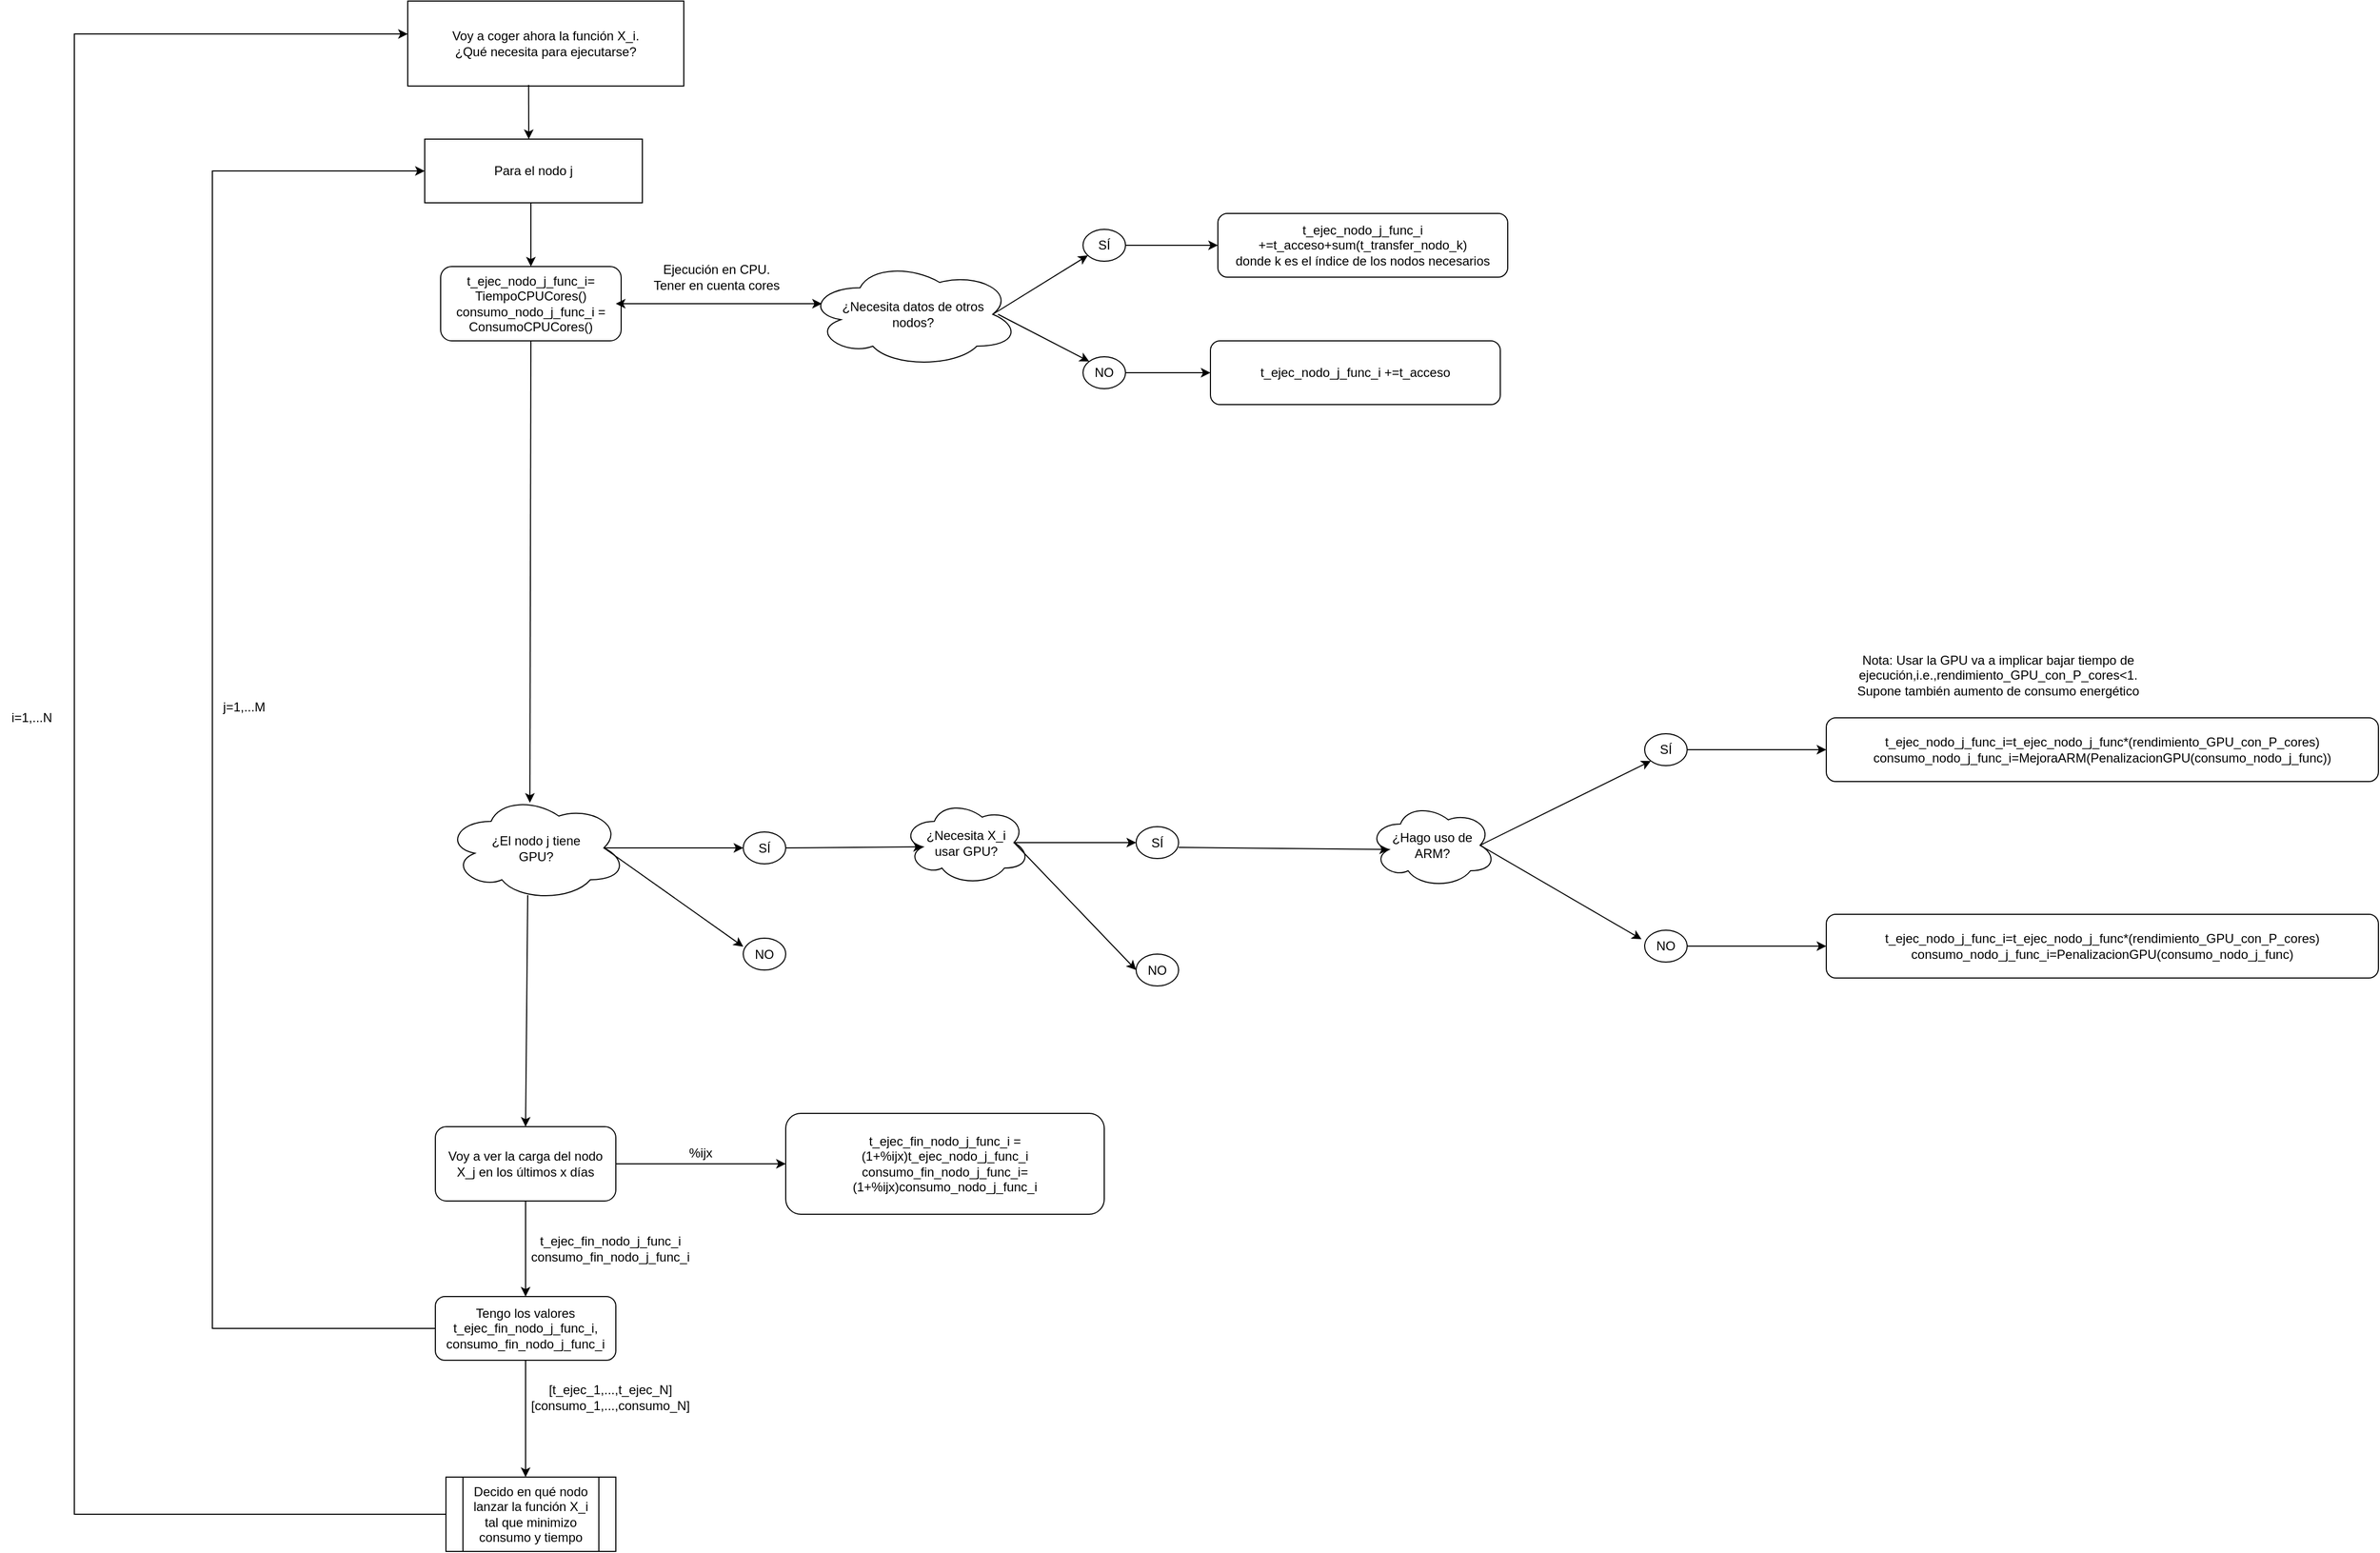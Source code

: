<mxfile version="21.2.3" type="device">
  <diagram name="Página-1" id="WCDleV6zMMcLqJlla_5E">
    <mxGraphModel dx="2187" dy="1964" grid="1" gridSize="10" guides="1" tooltips="1" connect="1" arrows="1" fold="1" page="1" pageScale="1" pageWidth="827" pageHeight="1169" math="0" shadow="0">
      <root>
        <mxCell id="0" />
        <mxCell id="1" parent="0" />
        <mxCell id="J7J2-nn8t5R3lg8hwhU8-1" value="&lt;div&gt;Voy a coger ahora la función X_i.&lt;/div&gt;&lt;div&gt;¿Qué necesita para ejecutarse?&lt;br&gt;&lt;/div&gt;" style="rounded=0;whiteSpace=wrap;html=1;" vertex="1" parent="1">
          <mxGeometry x="284" y="-230" width="260" height="80" as="geometry" />
        </mxCell>
        <mxCell id="J7J2-nn8t5R3lg8hwhU8-2" value="&lt;div&gt;¿Necesita datos de otros&lt;/div&gt;&lt;div&gt;nodos?&lt;br&gt;&lt;/div&gt;" style="ellipse;shape=cloud;whiteSpace=wrap;html=1;" vertex="1" parent="1">
          <mxGeometry x="660" y="15" width="200" height="100" as="geometry" />
        </mxCell>
        <mxCell id="J7J2-nn8t5R3lg8hwhU8-3" value="&lt;div&gt;¿El nodo j tiene &lt;br&gt;&lt;/div&gt;&lt;div&gt;GPU?&lt;br&gt;&lt;/div&gt;" style="ellipse;shape=cloud;whiteSpace=wrap;html=1;" vertex="1" parent="1">
          <mxGeometry x="320" y="517.5" width="170" height="100" as="geometry" />
        </mxCell>
        <mxCell id="J7J2-nn8t5R3lg8hwhU8-5" value="&lt;div&gt;Voy a ver la carga del nodo&lt;/div&gt;&lt;div&gt;X_j en los últimos x días&lt;br&gt;&lt;/div&gt;" style="rounded=1;whiteSpace=wrap;html=1;" vertex="1" parent="1">
          <mxGeometry x="310" y="830" width="170" height="70" as="geometry" />
        </mxCell>
        <mxCell id="J7J2-nn8t5R3lg8hwhU8-7" value="&lt;div&gt;t_ejec_nodo_j_func_i= TiempoCPUCores()&lt;/div&gt;&lt;div&gt;consumo_nodo_j_func_i = ConsumoCPUCores()&lt;br&gt;&lt;/div&gt;" style="rounded=1;whiteSpace=wrap;html=1;" vertex="1" parent="1">
          <mxGeometry x="315" y="20" width="170" height="70" as="geometry" />
        </mxCell>
        <mxCell id="J7J2-nn8t5R3lg8hwhU8-8" value="SÍ" style="ellipse;whiteSpace=wrap;html=1;" vertex="1" parent="1">
          <mxGeometry x="920" y="-15" width="40" height="30" as="geometry" />
        </mxCell>
        <mxCell id="J7J2-nn8t5R3lg8hwhU8-9" value="NO" style="ellipse;whiteSpace=wrap;html=1;" vertex="1" parent="1">
          <mxGeometry x="920" y="105" width="40" height="30" as="geometry" />
        </mxCell>
        <mxCell id="J7J2-nn8t5R3lg8hwhU8-12" value="&lt;div&gt;¿Hago uso de&lt;/div&gt;&lt;div&gt;ARM?&lt;br&gt;&lt;/div&gt;" style="ellipse;shape=cloud;whiteSpace=wrap;html=1;" vertex="1" parent="1">
          <mxGeometry x="1188.96" y="525" width="120" height="80" as="geometry" />
        </mxCell>
        <mxCell id="J7J2-nn8t5R3lg8hwhU8-13" value="SÍ" style="ellipse;whiteSpace=wrap;html=1;" vertex="1" parent="1">
          <mxGeometry x="1448.96" y="460" width="40" height="30" as="geometry" />
        </mxCell>
        <mxCell id="J7J2-nn8t5R3lg8hwhU8-14" value="NO" style="ellipse;whiteSpace=wrap;html=1;" vertex="1" parent="1">
          <mxGeometry x="1448.96" y="645" width="40" height="30" as="geometry" />
        </mxCell>
        <mxCell id="J7J2-nn8t5R3lg8hwhU8-18" value="&lt;div&gt;t_ejec_fin_nodo_j_func_i =(1+%ijx)t_ejec_nodo_j_func_i&lt;/div&gt;&lt;div&gt;consumo_fin_nodo_j_func_i=(1+%ijx)consumo_nodo_j_func_i&lt;br&gt;&lt;/div&gt;" style="rounded=1;whiteSpace=wrap;html=1;" vertex="1" parent="1">
          <mxGeometry x="640" y="817.5" width="300" height="95" as="geometry" />
        </mxCell>
        <mxCell id="J7J2-nn8t5R3lg8hwhU8-19" value="" style="endArrow=classic;html=1;rounded=0;exitX=1;exitY=0.5;exitDx=0;exitDy=0;entryX=0;entryY=0.5;entryDx=0;entryDy=0;" edge="1" parent="1" source="J7J2-nn8t5R3lg8hwhU8-5" target="J7J2-nn8t5R3lg8hwhU8-18">
          <mxGeometry width="50" height="50" relative="1" as="geometry">
            <mxPoint x="550" y="680" as="sourcePoint" />
            <mxPoint x="600" y="630" as="targetPoint" />
          </mxGeometry>
        </mxCell>
        <mxCell id="J7J2-nn8t5R3lg8hwhU8-20" value="%ijx" style="text;html=1;strokeColor=none;fillColor=none;align=center;verticalAlign=middle;whiteSpace=wrap;rounded=0;" vertex="1" parent="1">
          <mxGeometry x="530" y="840" width="60" height="30" as="geometry" />
        </mxCell>
        <mxCell id="J7J2-nn8t5R3lg8hwhU8-21" value="&lt;div&gt;Tengo los valores t_ejec_fin_nodo_j_func_i,&lt;/div&gt;&lt;div&gt;consumo_fin_nodo_j_func_i&lt;br&gt;&lt;/div&gt;" style="rounded=1;whiteSpace=wrap;html=1;" vertex="1" parent="1">
          <mxGeometry x="310" y="990" width="170" height="60" as="geometry" />
        </mxCell>
        <mxCell id="J7J2-nn8t5R3lg8hwhU8-22" value="Para el nodo j" style="rounded=0;whiteSpace=wrap;html=1;" vertex="1" parent="1">
          <mxGeometry x="300" y="-100" width="205" height="60" as="geometry" />
        </mxCell>
        <mxCell id="J7J2-nn8t5R3lg8hwhU8-24" value="SÍ" style="ellipse;whiteSpace=wrap;html=1;" vertex="1" parent="1">
          <mxGeometry x="600" y="552.5" width="40" height="30" as="geometry" />
        </mxCell>
        <mxCell id="J7J2-nn8t5R3lg8hwhU8-25" value="NO" style="ellipse;whiteSpace=wrap;html=1;" vertex="1" parent="1">
          <mxGeometry x="600" y="652.5" width="40" height="30" as="geometry" />
        </mxCell>
        <mxCell id="J7J2-nn8t5R3lg8hwhU8-26" value="&lt;div&gt;¿Necesita X_i&lt;/div&gt;&lt;div&gt;usar GPU?&lt;br&gt;&lt;/div&gt;" style="ellipse;shape=cloud;whiteSpace=wrap;html=1;" vertex="1" parent="1">
          <mxGeometry x="750" y="522.5" width="120" height="80" as="geometry" />
        </mxCell>
        <mxCell id="J7J2-nn8t5R3lg8hwhU8-27" value="SÍ" style="ellipse;whiteSpace=wrap;html=1;" vertex="1" parent="1">
          <mxGeometry x="970" y="547.5" width="40" height="30" as="geometry" />
        </mxCell>
        <mxCell id="J7J2-nn8t5R3lg8hwhU8-29" value="NO" style="ellipse;whiteSpace=wrap;html=1;" vertex="1" parent="1">
          <mxGeometry x="970" y="667.5" width="40" height="30" as="geometry" />
        </mxCell>
        <mxCell id="J7J2-nn8t5R3lg8hwhU8-30" value="" style="endArrow=classic;html=1;rounded=0;exitX=0;exitY=0.5;exitDx=0;exitDy=0;entryX=0;entryY=0.5;entryDx=0;entryDy=0;" edge="1" parent="1" source="J7J2-nn8t5R3lg8hwhU8-21" target="J7J2-nn8t5R3lg8hwhU8-22">
          <mxGeometry width="50" height="50" relative="1" as="geometry">
            <mxPoint x="420" y="730" as="sourcePoint" />
            <mxPoint x="470" y="680" as="targetPoint" />
            <Array as="points">
              <mxPoint x="100" y="1020" />
              <mxPoint x="100" y="-70" />
            </Array>
          </mxGeometry>
        </mxCell>
        <mxCell id="J7J2-nn8t5R3lg8hwhU8-31" value="j=1,...M" style="text;html=1;strokeColor=none;fillColor=none;align=center;verticalAlign=middle;whiteSpace=wrap;rounded=0;" vertex="1" parent="1">
          <mxGeometry x="100" y="420" width="60" height="30" as="geometry" />
        </mxCell>
        <mxCell id="J7J2-nn8t5R3lg8hwhU8-34" value="&lt;div&gt;Decido en qué nodo&lt;/div&gt;&lt;div&gt;lanzar la función X_i&lt;/div&gt;&lt;div&gt;tal que minimizo&lt;/div&gt;&lt;div&gt;consumo y tiempo&lt;br&gt;&lt;/div&gt;" style="shape=process;whiteSpace=wrap;html=1;backgroundOutline=1;" vertex="1" parent="1">
          <mxGeometry x="320" y="1160" width="160" height="70" as="geometry" />
        </mxCell>
        <mxCell id="J7J2-nn8t5R3lg8hwhU8-35" value="" style="endArrow=classic;html=1;rounded=0;exitX=0.5;exitY=1;exitDx=0;exitDy=0;" edge="1" parent="1" source="J7J2-nn8t5R3lg8hwhU8-21">
          <mxGeometry width="50" height="50" relative="1" as="geometry">
            <mxPoint x="420" y="1010" as="sourcePoint" />
            <mxPoint x="395" y="1160" as="targetPoint" />
          </mxGeometry>
        </mxCell>
        <mxCell id="J7J2-nn8t5R3lg8hwhU8-36" value="&lt;div&gt;[t_ejec_1,...,t_ejec_N]&lt;/div&gt;&lt;div&gt;[consumo_1,...,consumo_N]&lt;br&gt;&lt;/div&gt;" style="text;html=1;strokeColor=none;fillColor=none;align=center;verticalAlign=middle;whiteSpace=wrap;rounded=0;" vertex="1" parent="1">
          <mxGeometry x="445" y="1070" width="60" height="30" as="geometry" />
        </mxCell>
        <mxCell id="J7J2-nn8t5R3lg8hwhU8-37" value="" style="endArrow=classic;html=1;rounded=0;exitX=0;exitY=0.5;exitDx=0;exitDy=0;entryX=0;entryY=0.388;entryDx=0;entryDy=0;entryPerimeter=0;" edge="1" parent="1" source="J7J2-nn8t5R3lg8hwhU8-34" target="J7J2-nn8t5R3lg8hwhU8-1">
          <mxGeometry width="50" height="50" relative="1" as="geometry">
            <mxPoint x="420" y="1010" as="sourcePoint" />
            <mxPoint x="470" y="960" as="targetPoint" />
            <Array as="points">
              <mxPoint x="-30" y="1195" />
              <mxPoint x="-30" y="-199" />
            </Array>
          </mxGeometry>
        </mxCell>
        <mxCell id="J7J2-nn8t5R3lg8hwhU8-38" value="i=1,...N" style="text;html=1;strokeColor=none;fillColor=none;align=center;verticalAlign=middle;whiteSpace=wrap;rounded=0;" vertex="1" parent="1">
          <mxGeometry x="-100" y="430" width="60" height="30" as="geometry" />
        </mxCell>
        <mxCell id="J7J2-nn8t5R3lg8hwhU8-39" value="" style="endArrow=classic;html=1;rounded=0;exitX=0.936;exitY=0.578;exitDx=0;exitDy=0;exitPerimeter=0;entryX=0.16;entryY=0.55;entryDx=0;entryDy=0;entryPerimeter=0;" edge="1" parent="1" target="J7J2-nn8t5R3lg8hwhU8-12">
          <mxGeometry width="50" height="50" relative="1" as="geometry">
            <mxPoint x="1010" y="567.02" as="sourcePoint" />
            <mxPoint x="918.96" y="440" as="targetPoint" />
          </mxGeometry>
        </mxCell>
        <mxCell id="J7J2-nn8t5R3lg8hwhU8-40" value="" style="endArrow=classic;html=1;rounded=0;exitX=0.5;exitY=1;exitDx=0;exitDy=0;entryX=0.5;entryY=0;entryDx=0;entryDy=0;" edge="1" parent="1" source="J7J2-nn8t5R3lg8hwhU8-5" target="J7J2-nn8t5R3lg8hwhU8-21">
          <mxGeometry width="50" height="50" relative="1" as="geometry">
            <mxPoint x="720" y="900" as="sourcePoint" />
            <mxPoint x="770" y="850" as="targetPoint" />
          </mxGeometry>
        </mxCell>
        <mxCell id="J7J2-nn8t5R3lg8hwhU8-41" value="&lt;div&gt;t_ejec_fin_nodo_j_func_i&lt;/div&gt;&lt;div&gt;consumo_fin_nodo_j_func_i&lt;br&gt;&lt;/div&gt;" style="text;html=1;strokeColor=none;fillColor=none;align=center;verticalAlign=middle;whiteSpace=wrap;rounded=0;" vertex="1" parent="1">
          <mxGeometry x="445" y="930" width="60" height="30" as="geometry" />
        </mxCell>
        <mxCell id="J7J2-nn8t5R3lg8hwhU8-42" value="" style="endArrow=classic;html=1;rounded=0;exitX=0.438;exitY=0.988;exitDx=0;exitDy=0;exitPerimeter=0;" edge="1" parent="1" source="J7J2-nn8t5R3lg8hwhU8-1">
          <mxGeometry width="50" height="50" relative="1" as="geometry">
            <mxPoint x="440" as="sourcePoint" />
            <mxPoint x="398" y="-100" as="targetPoint" />
          </mxGeometry>
        </mxCell>
        <mxCell id="J7J2-nn8t5R3lg8hwhU8-43" value="" style="endArrow=classic;html=1;rounded=0;entryX=0.5;entryY=0;entryDx=0;entryDy=0;" edge="1" parent="1" target="J7J2-nn8t5R3lg8hwhU8-7">
          <mxGeometry width="50" height="50" relative="1" as="geometry">
            <mxPoint x="400" y="-40" as="sourcePoint" />
            <mxPoint x="490" y="-50" as="targetPoint" />
          </mxGeometry>
        </mxCell>
        <mxCell id="J7J2-nn8t5R3lg8hwhU8-45" value="" style="endArrow=classic;html=1;rounded=0;exitX=0.875;exitY=0.5;exitDx=0;exitDy=0;exitPerimeter=0;" edge="1" parent="1" source="J7J2-nn8t5R3lg8hwhU8-2" target="J7J2-nn8t5R3lg8hwhU8-8">
          <mxGeometry width="50" height="50" relative="1" as="geometry">
            <mxPoint x="800" y="215" as="sourcePoint" />
            <mxPoint x="850" y="165" as="targetPoint" />
          </mxGeometry>
        </mxCell>
        <mxCell id="J7J2-nn8t5R3lg8hwhU8-46" value="" style="endArrow=classic;html=1;rounded=0;entryX=0;entryY=0;entryDx=0;entryDy=0;" edge="1" parent="1" target="J7J2-nn8t5R3lg8hwhU8-9">
          <mxGeometry width="50" height="50" relative="1" as="geometry">
            <mxPoint x="840" y="65" as="sourcePoint" />
            <mxPoint x="850" y="165" as="targetPoint" />
          </mxGeometry>
        </mxCell>
        <mxCell id="J7J2-nn8t5R3lg8hwhU8-47" value="" style="endArrow=classic;html=1;rounded=0;exitX=0.875;exitY=0.5;exitDx=0;exitDy=0;exitPerimeter=0;entryX=0;entryY=0.5;entryDx=0;entryDy=0;" edge="1" parent="1" source="J7J2-nn8t5R3lg8hwhU8-3" target="J7J2-nn8t5R3lg8hwhU8-24">
          <mxGeometry width="50" height="50" relative="1" as="geometry">
            <mxPoint x="450" y="512.5" as="sourcePoint" />
            <mxPoint x="500" y="462.5" as="targetPoint" />
          </mxGeometry>
        </mxCell>
        <mxCell id="J7J2-nn8t5R3lg8hwhU8-48" value="" style="endArrow=classic;html=1;rounded=0;exitX=0.875;exitY=0.5;exitDx=0;exitDy=0;exitPerimeter=0;entryX=0;entryY=0.267;entryDx=0;entryDy=0;entryPerimeter=0;" edge="1" parent="1" source="J7J2-nn8t5R3lg8hwhU8-3" target="J7J2-nn8t5R3lg8hwhU8-25">
          <mxGeometry width="50" height="50" relative="1" as="geometry">
            <mxPoint x="450" y="512.5" as="sourcePoint" />
            <mxPoint x="500" y="462.5" as="targetPoint" />
          </mxGeometry>
        </mxCell>
        <mxCell id="J7J2-nn8t5R3lg8hwhU8-49" value="" style="endArrow=classic;html=1;rounded=0;exitX=1;exitY=0.5;exitDx=0;exitDy=0;entryX=0.16;entryY=0.55;entryDx=0;entryDy=0;entryPerimeter=0;" edge="1" parent="1" source="J7J2-nn8t5R3lg8hwhU8-24" target="J7J2-nn8t5R3lg8hwhU8-26">
          <mxGeometry width="50" height="50" relative="1" as="geometry">
            <mxPoint x="450" y="512.5" as="sourcePoint" />
            <mxPoint x="500" y="462.5" as="targetPoint" />
          </mxGeometry>
        </mxCell>
        <mxCell id="J7J2-nn8t5R3lg8hwhU8-50" value="" style="endArrow=classic;html=1;rounded=0;exitX=0.875;exitY=0.5;exitDx=0;exitDy=0;exitPerimeter=0;entryX=0;entryY=0.5;entryDx=0;entryDy=0;" edge="1" parent="1" source="J7J2-nn8t5R3lg8hwhU8-26" target="J7J2-nn8t5R3lg8hwhU8-27">
          <mxGeometry width="50" height="50" relative="1" as="geometry">
            <mxPoint x="450" y="512.5" as="sourcePoint" />
            <mxPoint x="500" y="462.5" as="targetPoint" />
          </mxGeometry>
        </mxCell>
        <mxCell id="J7J2-nn8t5R3lg8hwhU8-51" value="" style="endArrow=classic;html=1;rounded=0;exitX=0.875;exitY=0.5;exitDx=0;exitDy=0;exitPerimeter=0;entryX=0;entryY=0.5;entryDx=0;entryDy=0;" edge="1" parent="1" source="J7J2-nn8t5R3lg8hwhU8-26" target="J7J2-nn8t5R3lg8hwhU8-29">
          <mxGeometry width="50" height="50" relative="1" as="geometry">
            <mxPoint x="450" y="512.5" as="sourcePoint" />
            <mxPoint x="500" y="462.5" as="targetPoint" />
          </mxGeometry>
        </mxCell>
        <mxCell id="J7J2-nn8t5R3lg8hwhU8-52" value="" style="endArrow=classic;html=1;rounded=0;exitX=0.875;exitY=0.5;exitDx=0;exitDy=0;exitPerimeter=0;entryX=0;entryY=1;entryDx=0;entryDy=0;" edge="1" parent="1" source="J7J2-nn8t5R3lg8hwhU8-12" target="J7J2-nn8t5R3lg8hwhU8-13">
          <mxGeometry width="50" height="50" relative="1" as="geometry">
            <mxPoint x="970" y="512.5" as="sourcePoint" />
            <mxPoint x="1020" y="462.5" as="targetPoint" />
          </mxGeometry>
        </mxCell>
        <mxCell id="J7J2-nn8t5R3lg8hwhU8-53" value="" style="endArrow=classic;html=1;rounded=0;exitX=0.875;exitY=0.5;exitDx=0;exitDy=0;exitPerimeter=0;entryX=-0.074;entryY=0.283;entryDx=0;entryDy=0;entryPerimeter=0;" edge="1" parent="1" source="J7J2-nn8t5R3lg8hwhU8-12" target="J7J2-nn8t5R3lg8hwhU8-14">
          <mxGeometry width="50" height="50" relative="1" as="geometry">
            <mxPoint x="970" y="512.5" as="sourcePoint" />
            <mxPoint x="1020" y="462.5" as="targetPoint" />
          </mxGeometry>
        </mxCell>
        <mxCell id="J7J2-nn8t5R3lg8hwhU8-56" value="&lt;div&gt;t_ejec_nodo_j_func_i +=t_acceso+sum(t_transfer_nodo_k)&lt;/div&gt;&lt;div&gt;donde k es el índice de los nodos necesarios&lt;br&gt;&lt;/div&gt;" style="rounded=1;whiteSpace=wrap;html=1;" vertex="1" parent="1">
          <mxGeometry x="1047" y="-30" width="273" height="60" as="geometry" />
        </mxCell>
        <mxCell id="J7J2-nn8t5R3lg8hwhU8-57" value="&lt;div&gt;t_ejec_nodo_j_func_i +=t_acceso&lt;/div&gt;" style="rounded=1;whiteSpace=wrap;html=1;" vertex="1" parent="1">
          <mxGeometry x="1040" y="90" width="273" height="60" as="geometry" />
        </mxCell>
        <mxCell id="J7J2-nn8t5R3lg8hwhU8-58" value="" style="endArrow=classic;html=1;rounded=0;exitX=1;exitY=0.5;exitDx=0;exitDy=0;entryX=0;entryY=0.5;entryDx=0;entryDy=0;" edge="1" parent="1" source="J7J2-nn8t5R3lg8hwhU8-8" target="J7J2-nn8t5R3lg8hwhU8-56">
          <mxGeometry width="50" height="50" relative="1" as="geometry">
            <mxPoint x="770" y="35" as="sourcePoint" />
            <mxPoint x="820" y="-15" as="targetPoint" />
          </mxGeometry>
        </mxCell>
        <mxCell id="J7J2-nn8t5R3lg8hwhU8-59" value="" style="endArrow=classic;html=1;rounded=0;exitX=1;exitY=0.5;exitDx=0;exitDy=0;entryX=0;entryY=0.5;entryDx=0;entryDy=0;" edge="1" parent="1" source="J7J2-nn8t5R3lg8hwhU8-9" target="J7J2-nn8t5R3lg8hwhU8-57">
          <mxGeometry width="50" height="50" relative="1" as="geometry">
            <mxPoint x="770" y="35" as="sourcePoint" />
            <mxPoint x="820" y="-15" as="targetPoint" />
          </mxGeometry>
        </mxCell>
        <mxCell id="J7J2-nn8t5R3lg8hwhU8-61" value="&lt;div&gt;t_ejec_nodo_j_func_i=t_ejec_nodo_j_func*(rendimiento_GPU_con_P_cores)&lt;/div&gt;&lt;div&gt;consumo_nodo_j_func_i=MejoraARM(PenalizacionGPU(consumo_nodo_j_func))&lt;br&gt;&lt;/div&gt;" style="rounded=1;whiteSpace=wrap;html=1;" vertex="1" parent="1">
          <mxGeometry x="1620" y="445" width="520" height="60" as="geometry" />
        </mxCell>
        <mxCell id="J7J2-nn8t5R3lg8hwhU8-63" value="" style="endArrow=classic;startArrow=classic;html=1;rounded=0;entryX=0.07;entryY=0.4;entryDx=0;entryDy=0;entryPerimeter=0;" edge="1" parent="1" target="J7J2-nn8t5R3lg8hwhU8-2">
          <mxGeometry width="50" height="50" relative="1" as="geometry">
            <mxPoint x="480" y="55" as="sourcePoint" />
            <mxPoint x="680" y="230" as="targetPoint" />
          </mxGeometry>
        </mxCell>
        <mxCell id="J7J2-nn8t5R3lg8hwhU8-67" value="&lt;div&gt;Ejecución en CPU.&lt;/div&gt;&lt;div&gt;Tener en cuenta cores&lt;br&gt;&lt;/div&gt;" style="text;html=1;strokeColor=none;fillColor=none;align=center;verticalAlign=middle;whiteSpace=wrap;rounded=0;" vertex="1" parent="1">
          <mxGeometry x="470" y="15" width="210" height="30" as="geometry" />
        </mxCell>
        <mxCell id="J7J2-nn8t5R3lg8hwhU8-68" value="" style="endArrow=classic;html=1;rounded=0;exitX=0.5;exitY=1;exitDx=0;exitDy=0;entryX=0.465;entryY=0.075;entryDx=0;entryDy=0;entryPerimeter=0;" edge="1" parent="1" source="J7J2-nn8t5R3lg8hwhU8-7" target="J7J2-nn8t5R3lg8hwhU8-3">
          <mxGeometry width="50" height="50" relative="1" as="geometry">
            <mxPoint x="530" y="460" as="sourcePoint" />
            <mxPoint x="580" y="410" as="targetPoint" />
          </mxGeometry>
        </mxCell>
        <mxCell id="J7J2-nn8t5R3lg8hwhU8-69" value="" style="endArrow=classic;html=1;rounded=0;exitX=0.453;exitY=0.945;exitDx=0;exitDy=0;exitPerimeter=0;entryX=0.5;entryY=0;entryDx=0;entryDy=0;" edge="1" parent="1" source="J7J2-nn8t5R3lg8hwhU8-3" target="J7J2-nn8t5R3lg8hwhU8-5">
          <mxGeometry width="50" height="50" relative="1" as="geometry">
            <mxPoint x="660" y="880" as="sourcePoint" />
            <mxPoint x="710" y="830" as="targetPoint" />
          </mxGeometry>
        </mxCell>
        <mxCell id="J7J2-nn8t5R3lg8hwhU8-70" value="&lt;div&gt;t_ejec_nodo_j_func_i=t_ejec_nodo_j_func*(rendimiento_GPU_con_P_cores)&lt;/div&gt;&lt;div&gt;consumo_nodo_j_func_i=PenalizacionGPU(consumo_nodo_j_func)&lt;br&gt;&lt;/div&gt;" style="rounded=1;whiteSpace=wrap;html=1;" vertex="1" parent="1">
          <mxGeometry x="1620" y="630" width="520" height="60" as="geometry" />
        </mxCell>
        <mxCell id="J7J2-nn8t5R3lg8hwhU8-71" value="" style="endArrow=classic;html=1;rounded=0;exitX=1;exitY=0.5;exitDx=0;exitDy=0;entryX=0;entryY=0.5;entryDx=0;entryDy=0;" edge="1" parent="1" source="J7J2-nn8t5R3lg8hwhU8-13" target="J7J2-nn8t5R3lg8hwhU8-61">
          <mxGeometry width="50" height="50" relative="1" as="geometry">
            <mxPoint x="1450" y="590" as="sourcePoint" />
            <mxPoint x="1500" y="540" as="targetPoint" />
          </mxGeometry>
        </mxCell>
        <mxCell id="J7J2-nn8t5R3lg8hwhU8-72" value="" style="endArrow=classic;html=1;rounded=0;exitX=1;exitY=0.5;exitDx=0;exitDy=0;entryX=0;entryY=0.5;entryDx=0;entryDy=0;" edge="1" parent="1" source="J7J2-nn8t5R3lg8hwhU8-14" target="J7J2-nn8t5R3lg8hwhU8-70">
          <mxGeometry width="50" height="50" relative="1" as="geometry">
            <mxPoint x="1450" y="590" as="sourcePoint" />
            <mxPoint x="1500" y="540" as="targetPoint" />
          </mxGeometry>
        </mxCell>
        <mxCell id="J7J2-nn8t5R3lg8hwhU8-73" value="&lt;div&gt;Nota: Usar la GPU va a implicar bajar tiempo de ejecución,i.e.,rendimiento_GPU_con_P_cores&amp;lt;1.&lt;/div&gt;&lt;div&gt;Supone también aumento de consumo energético&lt;br&gt;&lt;/div&gt;" style="text;html=1;strokeColor=none;fillColor=none;align=center;verticalAlign=middle;whiteSpace=wrap;rounded=0;" vertex="1" parent="1">
          <mxGeometry x="1594" y="390" width="376" height="30" as="geometry" />
        </mxCell>
      </root>
    </mxGraphModel>
  </diagram>
</mxfile>
